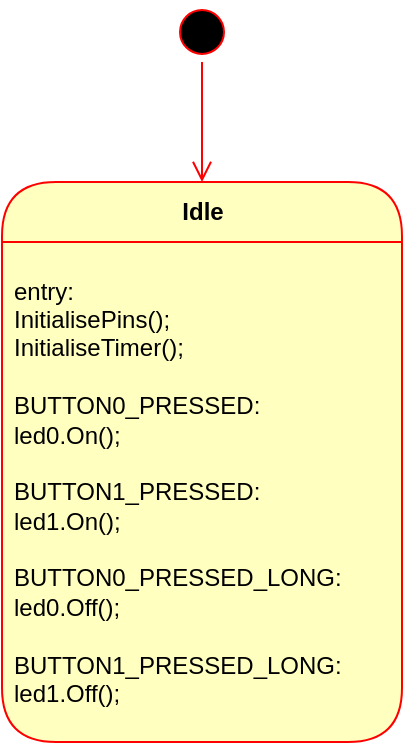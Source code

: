 <mxfile version="12.2.0" type="device" pages="1"><diagram name="Page-1" id="e7e014a7-5840-1c2e-5031-d8a46d1fe8dd"><mxGraphModel dx="1341" dy="760" grid="1" gridSize="10" guides="1" tooltips="1" connect="1" arrows="1" fold="1" page="1" pageScale="1" pageWidth="1169" pageHeight="826" background="#ffffff" math="0" shadow="0"><root><mxCell id="0"/><mxCell id="1" parent="0"/><mxCell id="Y9hvC9bl0fKnpJ0-ECy8-41" value="Idle" style="swimlane;html=1;fontStyle=1;align=center;verticalAlign=middle;childLayout=stackLayout;horizontal=1;startSize=30;horizontalStack=0;resizeParent=0;resizeLast=1;container=0;fontColor=#000000;collapsible=0;rounded=1;arcSize=30;strokeColor=#ff0000;fillColor=#ffffc0;swimlaneFillColor=#ffffc0;" vertex="1" parent="1"><mxGeometry x="450" y="220" width="200" height="280" as="geometry"/></mxCell><mxCell id="Y9hvC9bl0fKnpJ0-ECy8-42" value="entry:&lt;br&gt;InitialisePins();&lt;br&gt;InitialiseTimer();&lt;br&gt;&lt;br&gt;BUTTON0_PRESSED:&lt;br&gt;led0.On();&lt;br&gt;&lt;br&gt;BUTTON1_PRESSED:&lt;br&gt;led1.On();&lt;br&gt;&lt;br&gt;BUTTON0_PRESSED_LONG:&lt;br&gt;led0.Off();&lt;br&gt;&lt;br&gt;BUTTON1_PRESSED_LONG:&lt;br&gt;led1.Off();" style="text;html=1;strokeColor=none;fillColor=none;align=left;verticalAlign=middle;spacingLeft=4;spacingRight=4;whiteSpace=wrap;overflow=hidden;rotatable=0;fontColor=#000000;" vertex="1" parent="Y9hvC9bl0fKnpJ0-ECy8-41"><mxGeometry y="30" width="200" height="250" as="geometry"/></mxCell><mxCell id="Y9hvC9bl0fKnpJ0-ECy8-44" value="" style="ellipse;html=1;shape=startState;fillColor=#000000;strokeColor=#ff0000;" vertex="1" parent="1"><mxGeometry x="535" y="130" width="30" height="30" as="geometry"/></mxCell><mxCell id="Y9hvC9bl0fKnpJ0-ECy8-45" value="" style="edgeStyle=orthogonalEdgeStyle;html=1;verticalAlign=bottom;endArrow=open;endSize=8;strokeColor=#ff0000;entryX=0.5;entryY=0;entryDx=0;entryDy=0;" edge="1" source="Y9hvC9bl0fKnpJ0-ECy8-44" parent="1" target="Y9hvC9bl0fKnpJ0-ECy8-41"><mxGeometry relative="1" as="geometry"><mxPoint x="530" y="220" as="targetPoint"/></mxGeometry></mxCell></root></mxGraphModel></diagram></mxfile>